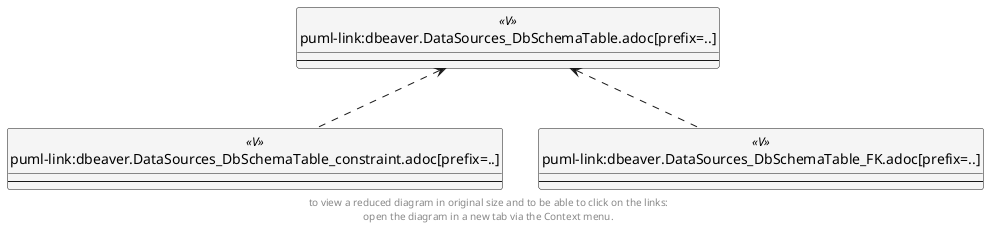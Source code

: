 @startuml
'Left to right direction
top to bottom direction
hide circle
'avoide "." issues:
set namespaceSeparator none


skinparam class {
  BackgroundColor White
  BackgroundColor<<FN>> Yellow
  BackgroundColor<<FS>> Yellow
  BackgroundColor<<FT>> LightGray
  BackgroundColor<<IF>> Yellow
  BackgroundColor<<IS>> Yellow
  BackgroundColor<<P>> Aqua
  BackgroundColor<<PC>> Aqua
  BackgroundColor<<SN>> Yellow
  BackgroundColor<<SO>> SlateBlue
  BackgroundColor<<TF>> LightGray
  BackgroundColor<<TR>> Tomato
  BackgroundColor<<U>> White
  BackgroundColor<<V>> WhiteSmoke
  BackgroundColor<<X>> Aqua
}


entity "puml-link:dbeaver.DataSources_DbSchemaTable.adoc[prefix=..]" as dbeaver.DataSources_DbSchemaTable << V >> {
  --
}

entity "puml-link:dbeaver.DataSources_DbSchemaTable_constraint.adoc[prefix=..]" as dbeaver.DataSources_DbSchemaTable_constraint << V >> {
  --
}

entity "puml-link:dbeaver.DataSources_DbSchemaTable_FK.adoc[prefix=..]" as dbeaver.DataSources_DbSchemaTable_FK << V >> {
  --
}

dbeaver.DataSources_DbSchemaTable <.. dbeaver.DataSources_DbSchemaTable_constraint
dbeaver.DataSources_DbSchemaTable <.. dbeaver.DataSources_DbSchemaTable_FK
footer
to view a reduced diagram in original size and to be able to click on the links:
open the diagram in a new tab via the Context menu.
end footer

@enduml

